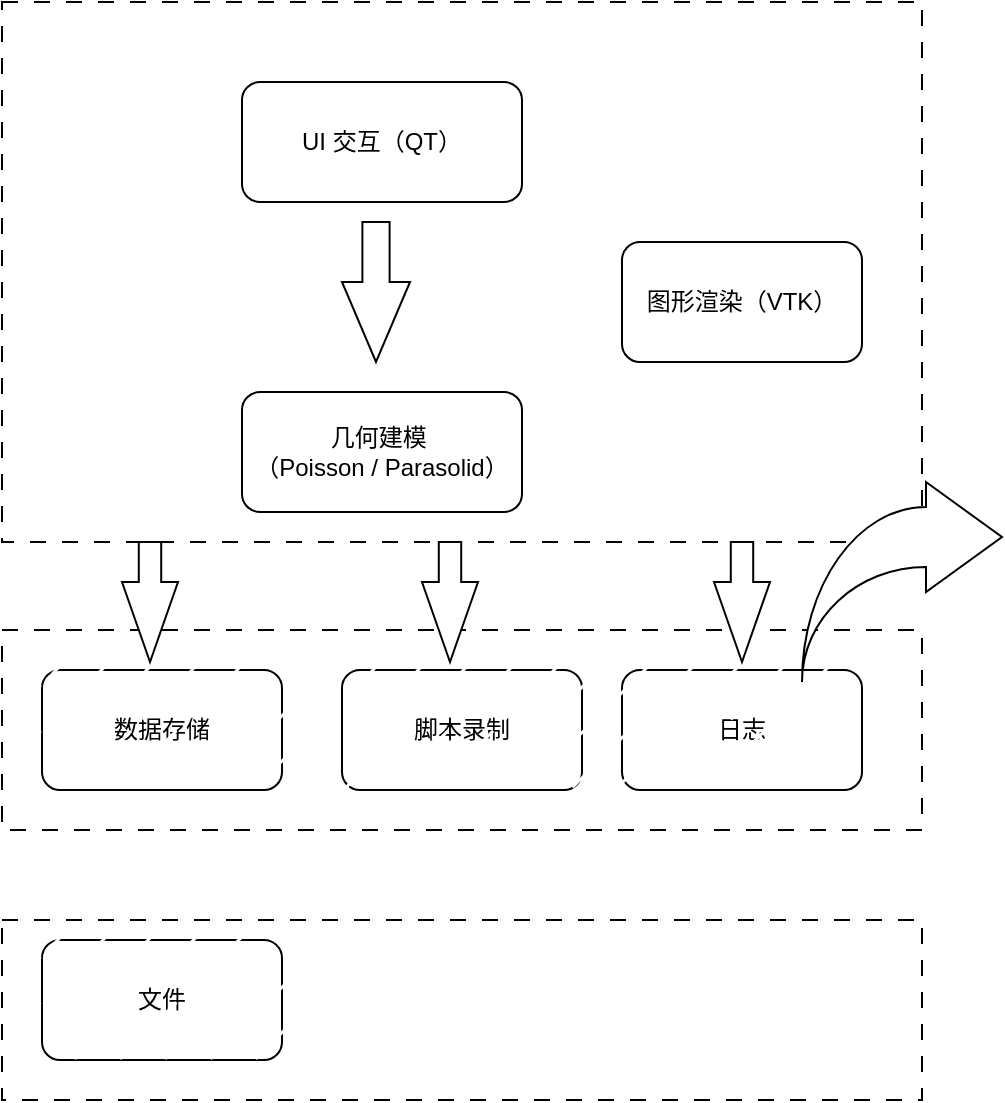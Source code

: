 <mxfile version="24.7.1" type="github">
  <diagram name="第 1 页" id="oXnixAA93GfRqGJTgy4R">
    <mxGraphModel dx="2026" dy="1145" grid="1" gridSize="10" guides="1" tooltips="1" connect="1" arrows="1" fold="1" page="1" pageScale="1" pageWidth="827" pageHeight="1169" math="0" shadow="0">
      <root>
        <mxCell id="0" />
        <mxCell id="1" parent="0" />
        <mxCell id="UMj_73BemHP42ggLhkep-9" value="" style="rounded=0;whiteSpace=wrap;html=1;fillStyle=dashed;dashed=1;dashPattern=8 8;" vertex="1" parent="1">
          <mxGeometry x="70" y="390" width="460" height="270" as="geometry" />
        </mxCell>
        <mxCell id="UMj_73BemHP42ggLhkep-1" value="UI 交互（QT）" style="rounded=1;whiteSpace=wrap;html=1;" vertex="1" parent="1">
          <mxGeometry x="190" y="430" width="140" height="60" as="geometry" />
        </mxCell>
        <mxCell id="UMj_73BemHP42ggLhkep-2" value="图形渲染（VTK）" style="rounded=1;whiteSpace=wrap;html=1;" vertex="1" parent="1">
          <mxGeometry x="380" y="510" width="120" height="60" as="geometry" />
        </mxCell>
        <mxCell id="UMj_73BemHP42ggLhkep-3" value="脚本录制" style="rounded=1;whiteSpace=wrap;html=1;" vertex="1" parent="1">
          <mxGeometry x="240" y="724" width="120" height="60" as="geometry" />
        </mxCell>
        <mxCell id="UMj_73BemHP42ggLhkep-4" value="数据存储" style="rounded=1;whiteSpace=wrap;html=1;" vertex="1" parent="1">
          <mxGeometry x="90" y="724" width="120" height="60" as="geometry" />
        </mxCell>
        <mxCell id="UMj_73BemHP42ggLhkep-5" value="文件" style="rounded=1;whiteSpace=wrap;html=1;" vertex="1" parent="1">
          <mxGeometry x="90" y="859" width="120" height="60" as="geometry" />
        </mxCell>
        <mxCell id="UMj_73BemHP42ggLhkep-6" value="日志" style="rounded=1;whiteSpace=wrap;html=1;" vertex="1" parent="1">
          <mxGeometry x="380" y="724" width="120" height="60" as="geometry" />
        </mxCell>
        <mxCell id="UMj_73BemHP42ggLhkep-7" value="几何建模&amp;nbsp;&lt;div&gt;（Poisson / Parasolid）&lt;/div&gt;" style="rounded=1;whiteSpace=wrap;html=1;" vertex="1" parent="1">
          <mxGeometry x="190" y="585" width="140" height="60" as="geometry" />
        </mxCell>
        <mxCell id="UMj_73BemHP42ggLhkep-10" value="" style="rounded=0;whiteSpace=wrap;html=1;fillStyle=dashed;dashed=1;dashPattern=8 8;" vertex="1" parent="1">
          <mxGeometry x="70" y="704" width="460" height="100" as="geometry" />
        </mxCell>
        <mxCell id="UMj_73BemHP42ggLhkep-11" value="" style="rounded=0;whiteSpace=wrap;html=1;fillStyle=dashed;dashed=1;dashPattern=8 8;" vertex="1" parent="1">
          <mxGeometry x="70" y="849" width="460" height="90" as="geometry" />
        </mxCell>
        <mxCell id="UMj_73BemHP42ggLhkep-13" value="" style="html=1;shadow=0;dashed=0;align=center;verticalAlign=middle;shape=mxgraph.arrows2.arrow;dy=0.6;dx=40;direction=south;notch=0;" vertex="1" parent="1">
          <mxGeometry x="240" y="500" width="34" height="70" as="geometry" />
        </mxCell>
        <mxCell id="UMj_73BemHP42ggLhkep-17" value="" style="html=1;shadow=0;dashed=0;align=center;verticalAlign=middle;shape=mxgraph.arrows2.arrow;dy=0.6;dx=40;direction=south;notch=0;" vertex="1" parent="1">
          <mxGeometry x="130" y="660" width="28" height="60" as="geometry" />
        </mxCell>
        <mxCell id="UMj_73BemHP42ggLhkep-18" value="" style="html=1;shadow=0;dashed=0;align=center;verticalAlign=middle;shape=mxgraph.arrows2.arrow;dy=0.6;dx=40;direction=south;notch=0;" vertex="1" parent="1">
          <mxGeometry x="280" y="660" width="28" height="60" as="geometry" />
        </mxCell>
        <mxCell id="UMj_73BemHP42ggLhkep-19" value="" style="html=1;shadow=0;dashed=0;align=center;verticalAlign=middle;shape=mxgraph.arrows2.arrow;dy=0.6;dx=40;direction=south;notch=0;" vertex="1" parent="1">
          <mxGeometry x="426" y="660" width="28" height="60" as="geometry" />
        </mxCell>
        <mxCell id="UMj_73BemHP42ggLhkep-21" value="" style="html=1;shadow=0;dashed=0;align=center;verticalAlign=middle;shape=mxgraph.arrows2.jumpInArrow;dy=15;dx=38;arrowHead=55;direction=west;flipV=1;flipH=1;" vertex="1" parent="1">
          <mxGeometry x="470" y="630" width="100" height="100" as="geometry" />
        </mxCell>
      </root>
    </mxGraphModel>
  </diagram>
</mxfile>

